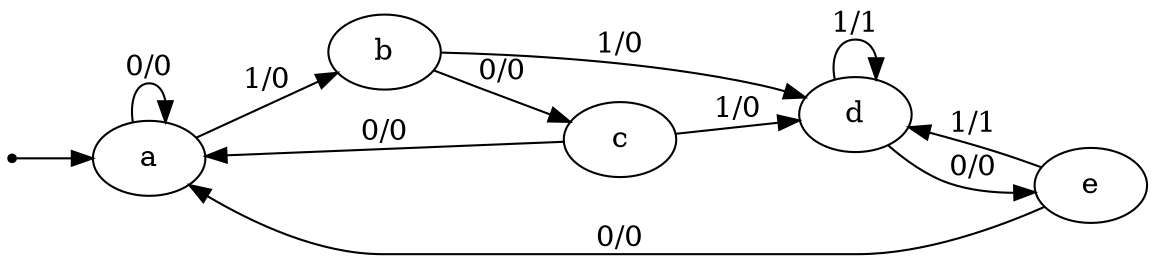 digraph STG {
  rankdir = LR;

INIT [shape = point]
a[label="a"];
b[label="b"];
c[label="c"];
d[label="d"];
e[label="e"];
INIT ->a
a->a[label="0/0"];
a->b[label="1/0"];
b->c[label="0/0"];
b->d[label="1/0"];
c->a[label="0/0"];
c->d[label="1/0"];
d->e[label="0/0"];
d->d[label="1/1"];
e->a[label="0/0"];
e->d[label="1/1"];
}